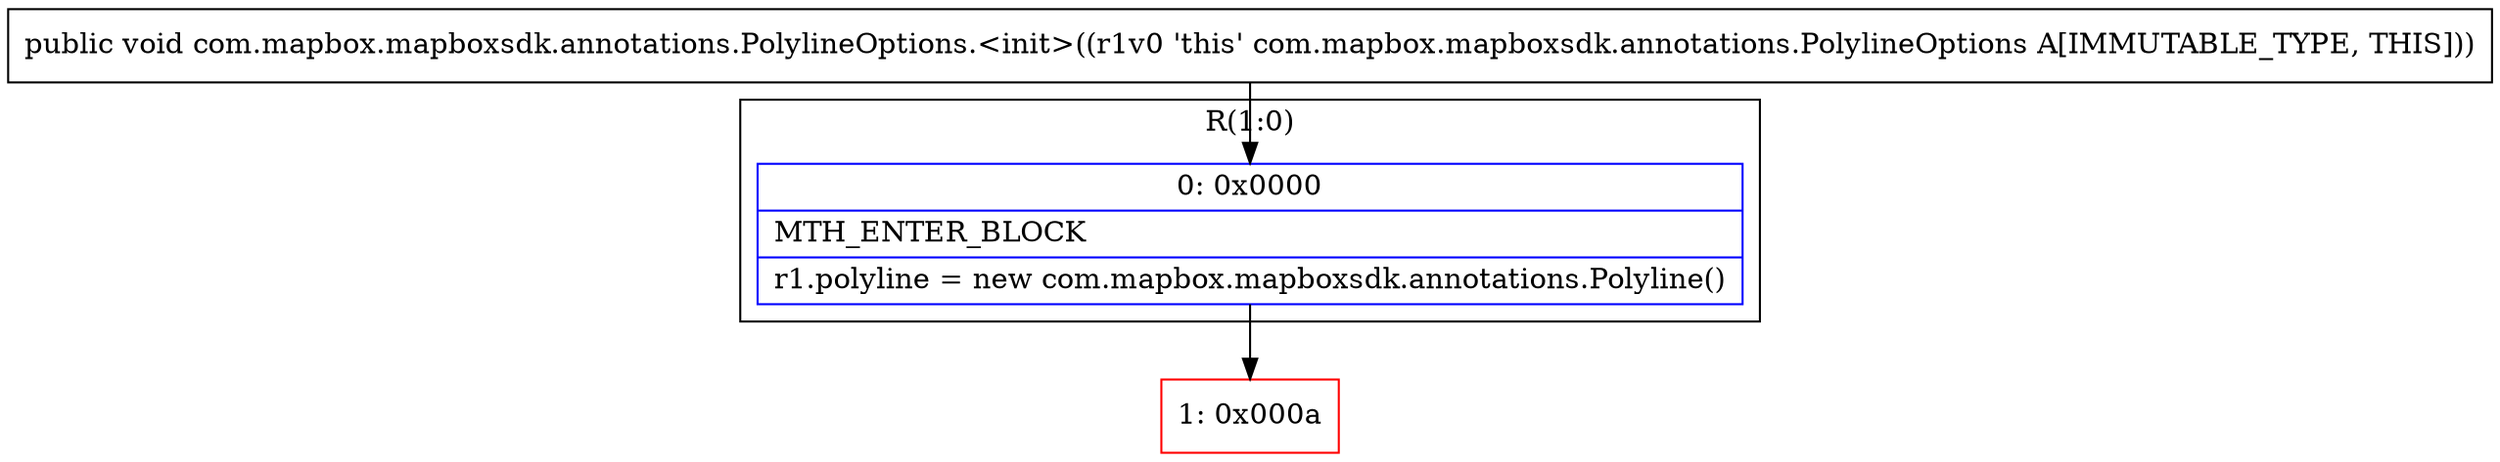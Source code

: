 digraph "CFG forcom.mapbox.mapboxsdk.annotations.PolylineOptions.\<init\>()V" {
subgraph cluster_Region_285250137 {
label = "R(1:0)";
node [shape=record,color=blue];
Node_0 [shape=record,label="{0\:\ 0x0000|MTH_ENTER_BLOCK\l|r1.polyline = new com.mapbox.mapboxsdk.annotations.Polyline()\l}"];
}
Node_1 [shape=record,color=red,label="{1\:\ 0x000a}"];
MethodNode[shape=record,label="{public void com.mapbox.mapboxsdk.annotations.PolylineOptions.\<init\>((r1v0 'this' com.mapbox.mapboxsdk.annotations.PolylineOptions A[IMMUTABLE_TYPE, THIS])) }"];
MethodNode -> Node_0;
Node_0 -> Node_1;
}

